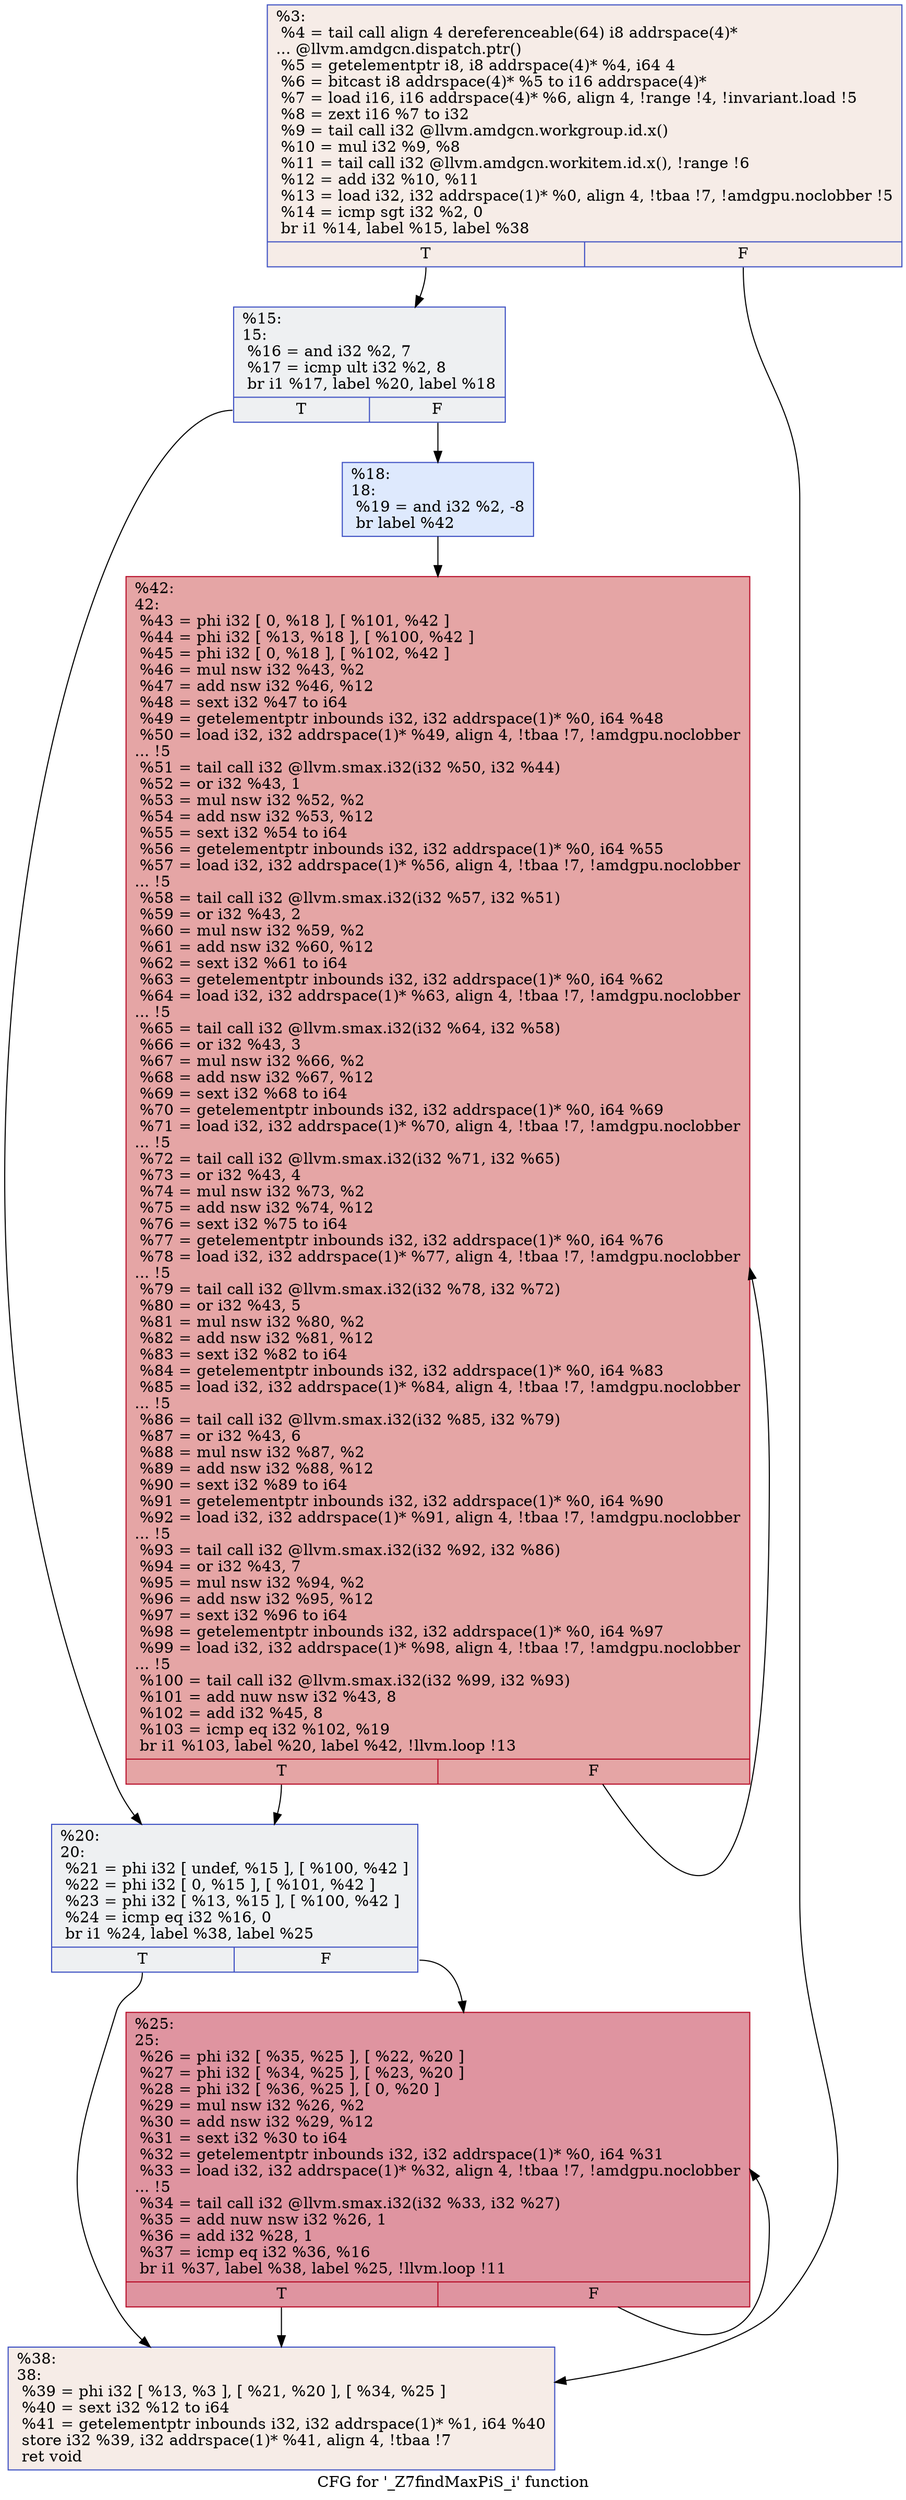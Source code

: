 digraph "CFG for '_Z7findMaxPiS_i' function" {
	label="CFG for '_Z7findMaxPiS_i' function";

	Node0x5edefa0 [shape=record,color="#3d50c3ff", style=filled, fillcolor="#ead5c970",label="{%3:\l  %4 = tail call align 4 dereferenceable(64) i8 addrspace(4)*\l... @llvm.amdgcn.dispatch.ptr()\l  %5 = getelementptr i8, i8 addrspace(4)* %4, i64 4\l  %6 = bitcast i8 addrspace(4)* %5 to i16 addrspace(4)*\l  %7 = load i16, i16 addrspace(4)* %6, align 4, !range !4, !invariant.load !5\l  %8 = zext i16 %7 to i32\l  %9 = tail call i32 @llvm.amdgcn.workgroup.id.x()\l  %10 = mul i32 %9, %8\l  %11 = tail call i32 @llvm.amdgcn.workitem.id.x(), !range !6\l  %12 = add i32 %10, %11\l  %13 = load i32, i32 addrspace(1)* %0, align 4, !tbaa !7, !amdgpu.noclobber !5\l  %14 = icmp sgt i32 %2, 0\l  br i1 %14, label %15, label %38\l|{<s0>T|<s1>F}}"];
	Node0x5edefa0:s0 -> Node0x5ee16f0;
	Node0x5edefa0:s1 -> Node0x5ee1780;
	Node0x5ee16f0 [shape=record,color="#3d50c3ff", style=filled, fillcolor="#d9dce170",label="{%15:\l15:                                               \l  %16 = and i32 %2, 7\l  %17 = icmp ult i32 %2, 8\l  br i1 %17, label %20, label %18\l|{<s0>T|<s1>F}}"];
	Node0x5ee16f0:s0 -> Node0x5ee0790;
	Node0x5ee16f0:s1 -> Node0x5ee1b20;
	Node0x5ee1b20 [shape=record,color="#3d50c3ff", style=filled, fillcolor="#b5cdfa70",label="{%18:\l18:                                               \l  %19 = and i32 %2, -8\l  br label %42\l}"];
	Node0x5ee1b20 -> Node0x5ee1d20;
	Node0x5ee0790 [shape=record,color="#3d50c3ff", style=filled, fillcolor="#d9dce170",label="{%20:\l20:                                               \l  %21 = phi i32 [ undef, %15 ], [ %100, %42 ]\l  %22 = phi i32 [ 0, %15 ], [ %101, %42 ]\l  %23 = phi i32 [ %13, %15 ], [ %100, %42 ]\l  %24 = icmp eq i32 %16, 0\l  br i1 %24, label %38, label %25\l|{<s0>T|<s1>F}}"];
	Node0x5ee0790:s0 -> Node0x5ee1780;
	Node0x5ee0790:s1 -> Node0x5ee2540;
	Node0x5ee2540 [shape=record,color="#b70d28ff", style=filled, fillcolor="#b70d2870",label="{%25:\l25:                                               \l  %26 = phi i32 [ %35, %25 ], [ %22, %20 ]\l  %27 = phi i32 [ %34, %25 ], [ %23, %20 ]\l  %28 = phi i32 [ %36, %25 ], [ 0, %20 ]\l  %29 = mul nsw i32 %26, %2\l  %30 = add nsw i32 %29, %12\l  %31 = sext i32 %30 to i64\l  %32 = getelementptr inbounds i32, i32 addrspace(1)* %0, i64 %31\l  %33 = load i32, i32 addrspace(1)* %32, align 4, !tbaa !7, !amdgpu.noclobber\l... !5\l  %34 = tail call i32 @llvm.smax.i32(i32 %33, i32 %27)\l  %35 = add nuw nsw i32 %26, 1\l  %36 = add i32 %28, 1\l  %37 = icmp eq i32 %36, %16\l  br i1 %37, label %38, label %25, !llvm.loop !11\l|{<s0>T|<s1>F}}"];
	Node0x5ee2540:s0 -> Node0x5ee1780;
	Node0x5ee2540:s1 -> Node0x5ee2540;
	Node0x5ee1780 [shape=record,color="#3d50c3ff", style=filled, fillcolor="#ead5c970",label="{%38:\l38:                                               \l  %39 = phi i32 [ %13, %3 ], [ %21, %20 ], [ %34, %25 ]\l  %40 = sext i32 %12 to i64\l  %41 = getelementptr inbounds i32, i32 addrspace(1)* %1, i64 %40\l  store i32 %39, i32 addrspace(1)* %41, align 4, !tbaa !7\l  ret void\l}"];
	Node0x5ee1d20 [shape=record,color="#b70d28ff", style=filled, fillcolor="#c5333470",label="{%42:\l42:                                               \l  %43 = phi i32 [ 0, %18 ], [ %101, %42 ]\l  %44 = phi i32 [ %13, %18 ], [ %100, %42 ]\l  %45 = phi i32 [ 0, %18 ], [ %102, %42 ]\l  %46 = mul nsw i32 %43, %2\l  %47 = add nsw i32 %46, %12\l  %48 = sext i32 %47 to i64\l  %49 = getelementptr inbounds i32, i32 addrspace(1)* %0, i64 %48\l  %50 = load i32, i32 addrspace(1)* %49, align 4, !tbaa !7, !amdgpu.noclobber\l... !5\l  %51 = tail call i32 @llvm.smax.i32(i32 %50, i32 %44)\l  %52 = or i32 %43, 1\l  %53 = mul nsw i32 %52, %2\l  %54 = add nsw i32 %53, %12\l  %55 = sext i32 %54 to i64\l  %56 = getelementptr inbounds i32, i32 addrspace(1)* %0, i64 %55\l  %57 = load i32, i32 addrspace(1)* %56, align 4, !tbaa !7, !amdgpu.noclobber\l... !5\l  %58 = tail call i32 @llvm.smax.i32(i32 %57, i32 %51)\l  %59 = or i32 %43, 2\l  %60 = mul nsw i32 %59, %2\l  %61 = add nsw i32 %60, %12\l  %62 = sext i32 %61 to i64\l  %63 = getelementptr inbounds i32, i32 addrspace(1)* %0, i64 %62\l  %64 = load i32, i32 addrspace(1)* %63, align 4, !tbaa !7, !amdgpu.noclobber\l... !5\l  %65 = tail call i32 @llvm.smax.i32(i32 %64, i32 %58)\l  %66 = or i32 %43, 3\l  %67 = mul nsw i32 %66, %2\l  %68 = add nsw i32 %67, %12\l  %69 = sext i32 %68 to i64\l  %70 = getelementptr inbounds i32, i32 addrspace(1)* %0, i64 %69\l  %71 = load i32, i32 addrspace(1)* %70, align 4, !tbaa !7, !amdgpu.noclobber\l... !5\l  %72 = tail call i32 @llvm.smax.i32(i32 %71, i32 %65)\l  %73 = or i32 %43, 4\l  %74 = mul nsw i32 %73, %2\l  %75 = add nsw i32 %74, %12\l  %76 = sext i32 %75 to i64\l  %77 = getelementptr inbounds i32, i32 addrspace(1)* %0, i64 %76\l  %78 = load i32, i32 addrspace(1)* %77, align 4, !tbaa !7, !amdgpu.noclobber\l... !5\l  %79 = tail call i32 @llvm.smax.i32(i32 %78, i32 %72)\l  %80 = or i32 %43, 5\l  %81 = mul nsw i32 %80, %2\l  %82 = add nsw i32 %81, %12\l  %83 = sext i32 %82 to i64\l  %84 = getelementptr inbounds i32, i32 addrspace(1)* %0, i64 %83\l  %85 = load i32, i32 addrspace(1)* %84, align 4, !tbaa !7, !amdgpu.noclobber\l... !5\l  %86 = tail call i32 @llvm.smax.i32(i32 %85, i32 %79)\l  %87 = or i32 %43, 6\l  %88 = mul nsw i32 %87, %2\l  %89 = add nsw i32 %88, %12\l  %90 = sext i32 %89 to i64\l  %91 = getelementptr inbounds i32, i32 addrspace(1)* %0, i64 %90\l  %92 = load i32, i32 addrspace(1)* %91, align 4, !tbaa !7, !amdgpu.noclobber\l... !5\l  %93 = tail call i32 @llvm.smax.i32(i32 %92, i32 %86)\l  %94 = or i32 %43, 7\l  %95 = mul nsw i32 %94, %2\l  %96 = add nsw i32 %95, %12\l  %97 = sext i32 %96 to i64\l  %98 = getelementptr inbounds i32, i32 addrspace(1)* %0, i64 %97\l  %99 = load i32, i32 addrspace(1)* %98, align 4, !tbaa !7, !amdgpu.noclobber\l... !5\l  %100 = tail call i32 @llvm.smax.i32(i32 %99, i32 %93)\l  %101 = add nuw nsw i32 %43, 8\l  %102 = add i32 %45, 8\l  %103 = icmp eq i32 %102, %19\l  br i1 %103, label %20, label %42, !llvm.loop !13\l|{<s0>T|<s1>F}}"];
	Node0x5ee1d20:s0 -> Node0x5ee0790;
	Node0x5ee1d20:s1 -> Node0x5ee1d20;
}
